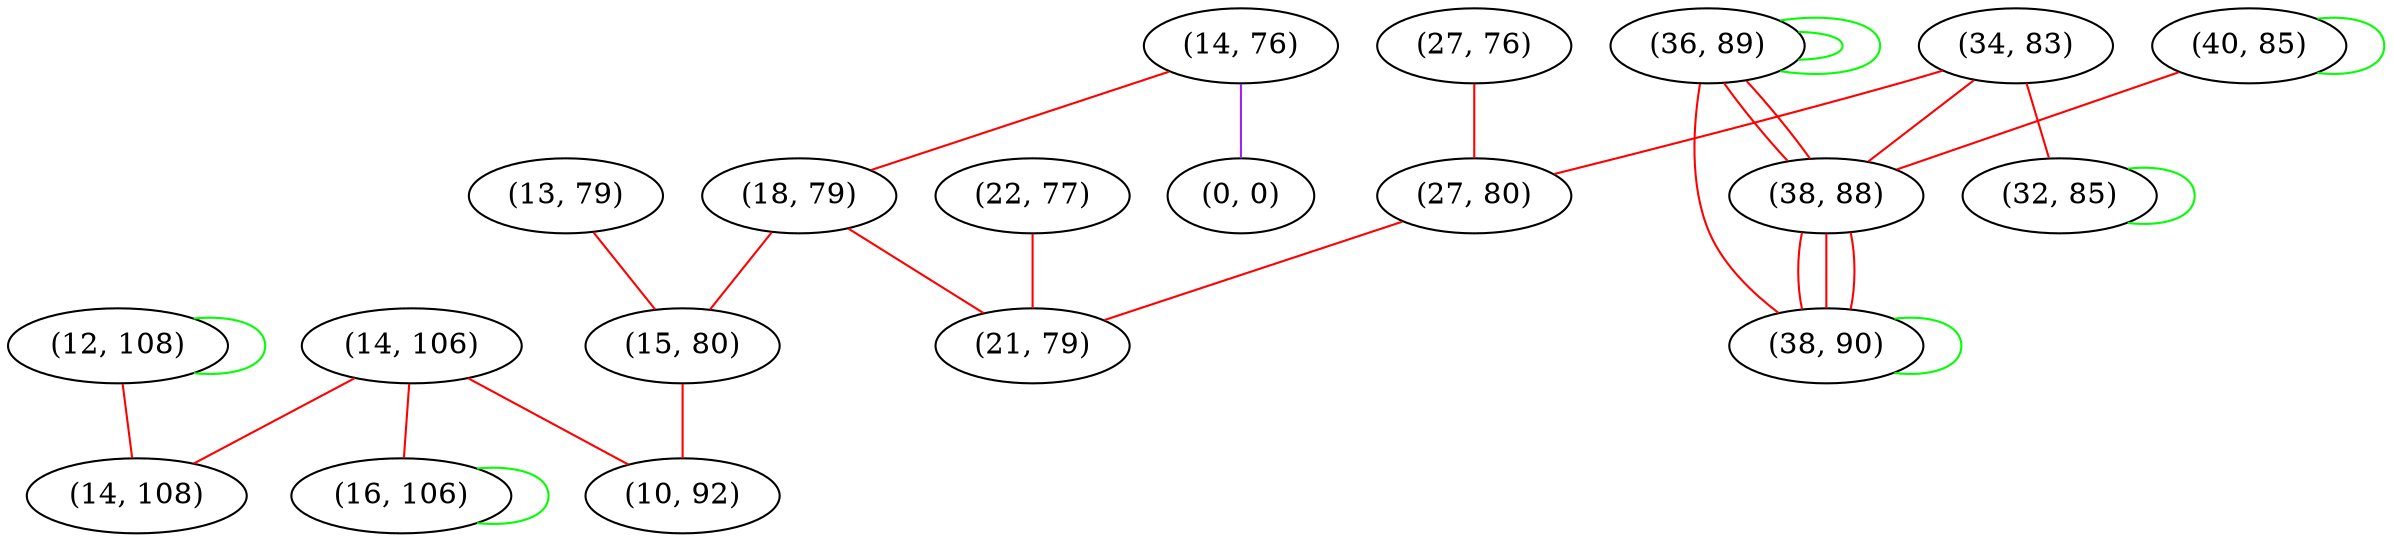 graph "" {
"(12, 108)";
"(14, 106)";
"(34, 83)";
"(16, 106)";
"(22, 77)";
"(14, 76)";
"(18, 79)";
"(40, 85)";
"(13, 79)";
"(27, 76)";
"(0, 0)";
"(27, 80)";
"(14, 108)";
"(21, 79)";
"(36, 89)";
"(38, 88)";
"(32, 85)";
"(38, 90)";
"(15, 80)";
"(10, 92)";
"(12, 108)" -- "(14, 108)"  [color=red, key=0, weight=1];
"(12, 108)" -- "(12, 108)"  [color=green, key=0, weight=2];
"(14, 106)" -- "(14, 108)"  [color=red, key=0, weight=1];
"(14, 106)" -- "(10, 92)"  [color=red, key=0, weight=1];
"(14, 106)" -- "(16, 106)"  [color=red, key=0, weight=1];
"(34, 83)" -- "(27, 80)"  [color=red, key=0, weight=1];
"(34, 83)" -- "(32, 85)"  [color=red, key=0, weight=1];
"(34, 83)" -- "(38, 88)"  [color=red, key=0, weight=1];
"(16, 106)" -- "(16, 106)"  [color=green, key=0, weight=2];
"(22, 77)" -- "(21, 79)"  [color=red, key=0, weight=1];
"(14, 76)" -- "(18, 79)"  [color=red, key=0, weight=1];
"(14, 76)" -- "(0, 0)"  [color=purple, key=0, weight=4];
"(18, 79)" -- "(21, 79)"  [color=red, key=0, weight=1];
"(18, 79)" -- "(15, 80)"  [color=red, key=0, weight=1];
"(40, 85)" -- "(40, 85)"  [color=green, key=0, weight=2];
"(40, 85)" -- "(38, 88)"  [color=red, key=0, weight=1];
"(13, 79)" -- "(15, 80)"  [color=red, key=0, weight=1];
"(27, 76)" -- "(27, 80)"  [color=red, key=0, weight=1];
"(27, 80)" -- "(21, 79)"  [color=red, key=0, weight=1];
"(36, 89)" -- "(38, 90)"  [color=red, key=0, weight=1];
"(36, 89)" -- "(36, 89)"  [color=green, key=0, weight=2];
"(36, 89)" -- "(36, 89)"  [color=green, key=1, weight=2];
"(36, 89)" -- "(38, 88)"  [color=red, key=0, weight=1];
"(36, 89)" -- "(38, 88)"  [color=red, key=1, weight=1];
"(38, 88)" -- "(38, 90)"  [color=red, key=0, weight=1];
"(38, 88)" -- "(38, 90)"  [color=red, key=1, weight=1];
"(38, 88)" -- "(38, 90)"  [color=red, key=2, weight=1];
"(32, 85)" -- "(32, 85)"  [color=green, key=0, weight=2];
"(38, 90)" -- "(38, 90)"  [color=green, key=0, weight=2];
"(15, 80)" -- "(10, 92)"  [color=red, key=0, weight=1];
}
